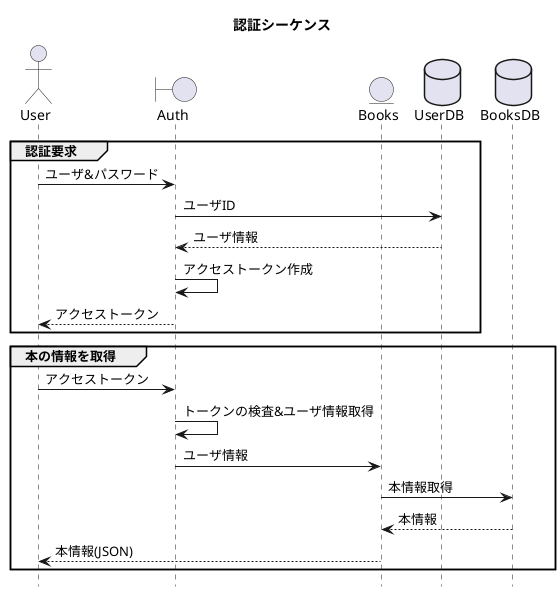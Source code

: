 @startuml
title 認証シーケンス
hide footbox

actor User
boundary Auth
entity Books
database UserDB
database BooksDB

group 認証要求
  User -> Auth : ユーザ&パスワード
  Auth -> UserDB : ユーザID
  UserDB --> Auth : ユーザ情報
  Auth -> Auth : アクセストークン作成
  Auth --> User : アクセストークン
end

group 本の情報を取得
  User -> Auth : アクセストークン
  Auth -> Auth : トークンの検査&ユーザ情報取得
  Auth -> Books : ユーザ情報
  Books -> BooksDB : 本情報取得
  BooksDB --> Books : 本情報
  Books --> User : 本情報(JSON)
end

@enduml